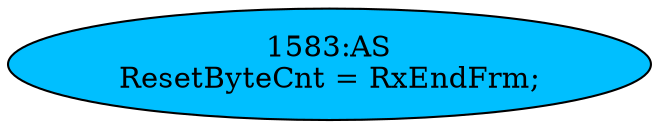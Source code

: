 strict digraph "" {
	node [label="\N"];
	"1583:AS"	 [ast="<pyverilog.vparser.ast.Assign object at 0x7f37fb66f090>",
		def_var="['ResetByteCnt']",
		fillcolor=deepskyblue,
		label="1583:AS
ResetByteCnt = RxEndFrm;",
		statements="[]",
		style=filled,
		typ=Assign,
		use_var="['RxEndFrm']"];
}
